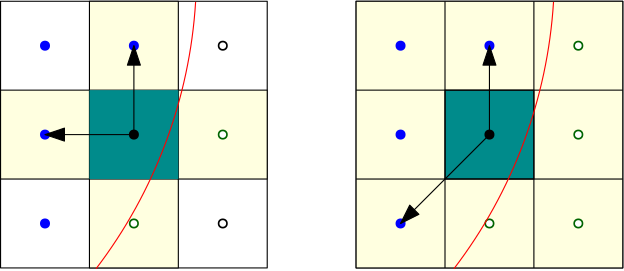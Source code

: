 <?xml version="1.0"?>
<!DOCTYPE ipe SYSTEM "ipe.dtd">
<ipe version="70005" creator="Ipe 7.1.1">
<info created="D:20130607160340" modified="D:20130702100816"/>
<ipestyle name="basic">
<symbol name="arrow/arc(spx)">
<path stroke="sym-stroke" fill="sym-stroke" pen="sym-pen">
0 0 m
-1 0.333 l
-1 -0.333 l
h
</path>
</symbol>
<symbol name="arrow/farc(spx)">
<path stroke="sym-stroke" fill="white" pen="sym-pen">
0 0 m
-1 0.333 l
-1 -0.333 l
h
</path>
</symbol>
<symbol name="mark/circle(sx)" transformations="translations">
<path fill="sym-stroke">
0.6 0 0 0.6 0 0 e
0.4 0 0 0.4 0 0 e
</path>
</symbol>
<symbol name="mark/disk(sx)" transformations="translations">
<path fill="sym-stroke">
0.6 0 0 0.6 0 0 e
</path>
</symbol>
<symbol name="mark/fdisk(sfx)" transformations="translations">
<group>
<path fill="sym-fill">
0.5 0 0 0.5 0 0 e
</path>
<path fill="sym-stroke" fillrule="eofill">
0.6 0 0 0.6 0 0 e
0.4 0 0 0.4 0 0 e
</path>
</group>
</symbol>
<symbol name="mark/box(sx)" transformations="translations">
<path fill="sym-stroke" fillrule="eofill">
-0.6 -0.6 m
0.6 -0.6 l
0.6 0.6 l
-0.6 0.6 l
h
-0.4 -0.4 m
0.4 -0.4 l
0.4 0.4 l
-0.4 0.4 l
h
</path>
</symbol>
<symbol name="mark/square(sx)" transformations="translations">
<path fill="sym-stroke">
-0.6 -0.6 m
0.6 -0.6 l
0.6 0.6 l
-0.6 0.6 l
h
</path>
</symbol>
<symbol name="mark/fsquare(sfx)" transformations="translations">
<group>
<path fill="sym-fill">
-0.5 -0.5 m
0.5 -0.5 l
0.5 0.5 l
-0.5 0.5 l
h
</path>
<path fill="sym-stroke" fillrule="eofill">
-0.6 -0.6 m
0.6 -0.6 l
0.6 0.6 l
-0.6 0.6 l
h
-0.4 -0.4 m
0.4 -0.4 l
0.4 0.4 l
-0.4 0.4 l
h
</path>
</group>
</symbol>
<symbol name="mark/cross(sx)" transformations="translations">
<group>
<path fill="sym-stroke">
-0.43 -0.57 m
0.57 0.43 l
0.43 0.57 l
-0.57 -0.43 l
h
</path>
<path fill="sym-stroke">
-0.43 0.57 m
0.57 -0.43 l
0.43 -0.57 l
-0.57 0.43 l
h
</path>
</group>
</symbol>
<symbol name="arrow/fnormal(spx)">
<path stroke="sym-stroke" fill="white" pen="sym-pen">
0 0 m
-1 0.333 l
-1 -0.333 l
h
</path>
</symbol>
<symbol name="arrow/pointed(spx)">
<path stroke="sym-stroke" fill="sym-stroke" pen="sym-pen">
0 0 m
-1 0.333 l
-0.8 0 l
-1 -0.333 l
h
</path>
</symbol>
<symbol name="arrow/fpointed(spx)">
<path stroke="sym-stroke" fill="white" pen="sym-pen">
0 0 m
-1 0.333 l
-0.8 0 l
-1 -0.333 l
h
</path>
</symbol>
<symbol name="arrow/linear(spx)">
<path stroke="sym-stroke" pen="sym-pen">
-1 0.333 m
0 0 l
-1 -0.333 l
</path>
</symbol>
<symbol name="arrow/fdouble(spx)">
<path stroke="sym-stroke" fill="white" pen="sym-pen">
0 0 m
-1 0.333 l
-1 -0.333 l
h
-1 0 m
-2 0.333 l
-2 -0.333 l
h
</path>
</symbol>
<symbol name="arrow/double(spx)">
<path stroke="sym-stroke" fill="sym-stroke" pen="sym-pen">
0 0 m
-1 0.333 l
-1 -0.333 l
h
-1 0 m
-2 0.333 l
-2 -0.333 l
h
</path>
</symbol>
<pen name="heavier" value="0.8"/>
<pen name="fat" value="1.2"/>
<pen name="ultrafat" value="2"/>
<symbolsize name="large" value="5"/>
<symbolsize name="small" value="2"/>
<symbolsize name="tiny" value="1.1"/>
<arrowsize name="large" value="10"/>
<arrowsize name="small" value="5"/>
<arrowsize name="tiny" value="3"/>
<color name="red" value="1 0 0"/>
<color name="green" value="0 1 0"/>
<color name="blue" value="0 0 1"/>
<color name="yellow" value="1 1 0"/>
<color name="orange" value="1 0.647 0"/>
<color name="gold" value="1 0.843 0"/>
<color name="purple" value="0.627 0.125 0.941"/>
<color name="gray" value="0.745"/>
<color name="brown" value="0.647 0.165 0.165"/>
<color name="navy" value="0 0 0.502"/>
<color name="pink" value="1 0.753 0.796"/>
<color name="seagreen" value="0.18 0.545 0.341"/>
<color name="turquoise" value="0.251 0.878 0.816"/>
<color name="violet" value="0.933 0.51 0.933"/>
<color name="darkblue" value="0 0 0.545"/>
<color name="darkcyan" value="0 0.545 0.545"/>
<color name="darkgray" value="0.663"/>
<color name="darkgreen" value="0 0.392 0"/>
<color name="darkmagenta" value="0.545 0 0.545"/>
<color name="darkorange" value="1 0.549 0"/>
<color name="darkred" value="0.545 0 0"/>
<color name="lightblue" value="0.678 0.847 0.902"/>
<color name="lightcyan" value="0.878 1 1"/>
<color name="lightgray" value="0.827"/>
<color name="lightgreen" value="0.565 0.933 0.565"/>
<color name="lightyellow" value="1 1 0.878"/>
<dashstyle name="dashed" value="[4] 0"/>
<dashstyle name="dotted" value="[1 3] 0"/>
<dashstyle name="dash dotted" value="[4 2 1 2] 0"/>
<dashstyle name="dash dot dotted" value="[4 2 1 2 1 2] 0"/>
<textsize name="large" value="\large"/>
<textsize name="small" value="\small"/>
<textsize name="tiny" value="\tiny"/>
<textsize name="Large" value="\Large"/>
<textsize name="LARGE" value="\LARGE"/>
<textsize name="huge" value="\huge"/>
<textsize name="Huge" value="\Huge"/>
<textsize name="footnote" value="\footnotesize"/>
<textstyle name="center" begin="\begin{center}" end="\end{center}"/>
<textstyle name="itemize" begin="\begin{itemize}" end="\end{itemize}"/>
<textstyle name="item" begin="\begin{itemize}\item{}" end="\end{itemize}"/>
<gridsize name="4 pts" value="4"/>
<gridsize name="8 pts (~3 mm)" value="8"/>
<gridsize name="16 pts (~6 mm)" value="16"/>
<gridsize name="32 pts (~12 mm)" value="32"/>
<gridsize name="10 pts (~3.5 mm)" value="10"/>
<gridsize name="20 pts (~7 mm)" value="20"/>
<gridsize name="14 pts (~5 mm)" value="14"/>
<gridsize name="28 pts (~10 mm)" value="28"/>
<gridsize name="56 pts (~20 mm)" value="56"/>
<anglesize name="90 deg" value="90"/>
<anglesize name="60 deg" value="60"/>
<anglesize name="45 deg" value="45"/>
<anglesize name="30 deg" value="30"/>
<anglesize name="22.5 deg" value="22.5"/>
<tiling name="falling" angle="-60" step="4" width="1"/>
<tiling name="rising" angle="30" step="4" width="1"/>
</ipestyle>
<page>
<layer name="alpha"/>
<view layers="alpha" active="alpha"/>
<path layer="alpha" stroke="black" fill="white">
128 736 m
128 640 l
224 640 l
224 736 l
h
</path>
<path stroke="black" fill="white">
256 736 m
256 640 l
352 640 l
352 736 l
h
</path>
<path stroke="black" fill="lightyellow">
160 736 m
160 704 l
192 704 l
192 736 l
h
</path>
<path stroke="black" fill="lightyellow">
160 672 m
160 640 l
192 640 l
192 672 l
h
</path>
<path stroke="black" fill="lightyellow">
192 704 m
192 672 l
224 672 l
224 704 l
h
</path>
<path stroke="black" fill="lightyellow">
128 704 m
128 672 l
160 672 l
160 704 l
h
</path>
<use name="mark/disk(sx)" pos="176 688" size="normal" stroke="black"/>
<path fill="darkcyan">
160 704 m
160 672 l
192 672 l
192 704 l
h
</path>
<use name="mark/disk(sx)" pos="144 688" size="normal" stroke="blue"/>
<use name="mark/disk(sx)" pos="176 720" size="normal" stroke="blue"/>
<use name="mark/disk(sx)" pos="144 720" size="normal" stroke="blue"/>
<use name="mark/fdisk(sfx)" pos="208 720" size="normal" stroke="black" fill="white"/>
<use name="mark/fdisk(sfx)" pos="208 656" size="normal" stroke="black" fill="white"/>
<use name="mark/disk(sx)" pos="144 656" size="normal" stroke="blue"/>
<use name="mark/fdisk(sfx)" pos="176 656" size="normal" stroke="darkgreen" fill="white"/>
<use name="mark/disk(sx)" pos="176 688" size="normal" stroke="black"/>
<path stroke="black" fill="lightyellow">
256 736 m
256 640 l
352 640 l
352 736 l
h
</path>
<path stroke="black" fill="darkcyan">
288 704 m
288 672 l
320 672 l
320 704 l
h
</path>
<path stroke="black" fill="darkcyan">
288 640 m
288 736 l
</path>
<path stroke="black" fill="darkcyan">
320 736 m
320 640 l
</path>
<path stroke="black" fill="darkcyan">
352 704 m
256 704 l
</path>
<path stroke="black" fill="darkcyan">
256 672 m
352 672 l
</path>
<use name="mark/disk(sx)" pos="304 688" size="normal" stroke="black"/>
<use name="mark/fdisk(sfx)" pos="336 720" size="normal" stroke="darkgreen" fill="white"/>
<use name="mark/disk(sx)" pos="304 720" size="normal" stroke="blue"/>
<use name="mark/disk(sx)" pos="272 720" size="normal" stroke="blue"/>
<use name="mark/disk(sx)" pos="272 688" size="normal" stroke="blue"/>
<use name="mark/disk(sx)" pos="272 656" size="normal" stroke="blue"/>
<use name="mark/fdisk(sfx)" pos="304 656" size="normal" stroke="darkgreen" fill="white"/>
<use name="mark/fdisk(sfx)" pos="336 656" size="normal" stroke="darkgreen" fill="white"/>
<use name="mark/fdisk(sfx)" pos="336 688" size="normal" stroke="darkgreen" fill="white"/>
<path stroke="black" cap="1">
176 688 m
176 688 l
</path>
<use name="mark/fdisk(sfx)" pos="208 688" size="normal" stroke="darkgreen" fill="white"/>
<path stroke="red">
162.357 639.688 m
176.146 0 0 176.146 22.4133 746.662 198.221 735.752 a
</path>
<path matrix="1 0 0 1 128.847 0.00034256" stroke="red">
162.357 639.688 m
176.146 0 0 176.146 22.4133 746.662 198.221 735.752 a
</path>
<path stroke="black" arrow="normal/normal">
176 688 m
176 720 l
</path>
<path stroke="black" arrow="normal/normal">
304 688 m
304 720 l
</path>
<path stroke="black" arrow="normal/normal">
304 688 m
272 656 l
</path>
<path stroke="black" arrow="normal/normal">
176 688 m
144 688 l
</path>
</page>
</ipe>
